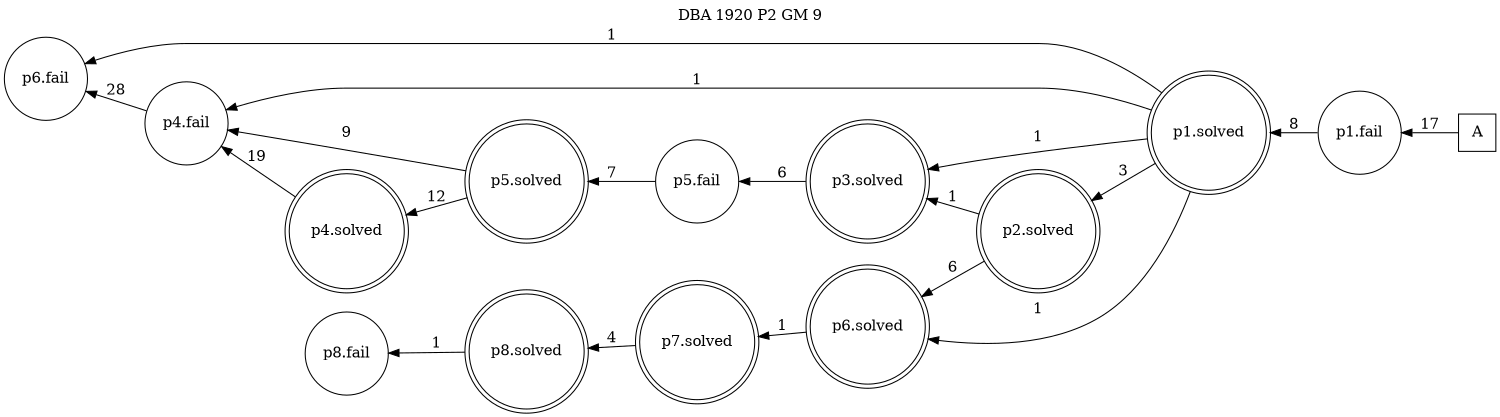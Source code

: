 digraph DBA_1920_P2_GM_9_GOOD {
labelloc="tl"
label= " DBA 1920 P2 GM 9 "
rankdir="RL";
graph [ size=" 10 , 10 !"]

"A" [shape="square" label="A"]
"p1.fail" [shape="circle" label="p1.fail"]
"p1.solved" [shape="doublecircle" label="p1.solved"]
"p2.solved" [shape="doublecircle" label="p2.solved"]
"p3.solved" [shape="doublecircle" label="p3.solved"]
"p5.fail" [shape="circle" label="p5.fail"]
"p5.solved" [shape="doublecircle" label="p5.solved"]
"p4.solved" [shape="doublecircle" label="p4.solved"]
"p4.fail" [shape="circle" label="p4.fail"]
"p6.fail" [shape="circle" label="p6.fail"]
"p6.solved" [shape="doublecircle" label="p6.solved"]
"p7.solved" [shape="doublecircle" label="p7.solved"]
"p8.solved" [shape="doublecircle" label="p8.solved"]
"p8.fail" [shape="circle" label="p8.fail"]
"A" -> "p1.fail" [ label=17]
"p1.fail" -> "p1.solved" [ label=8]
"p1.solved" -> "p2.solved" [ label=3]
"p1.solved" -> "p3.solved" [ label=1]
"p1.solved" -> "p4.fail" [ label=1]
"p1.solved" -> "p6.fail" [ label=1]
"p1.solved" -> "p6.solved" [ label=1]
"p2.solved" -> "p3.solved" [ label=1]
"p2.solved" -> "p6.solved" [ label=6]
"p3.solved" -> "p5.fail" [ label=6]
"p5.fail" -> "p5.solved" [ label=7]
"p5.solved" -> "p4.solved" [ label=12]
"p5.solved" -> "p4.fail" [ label=9]
"p4.solved" -> "p4.fail" [ label=19]
"p4.fail" -> "p6.fail" [ label=28]
"p6.solved" -> "p7.solved" [ label=1]
"p7.solved" -> "p8.solved" [ label=4]
"p8.solved" -> "p8.fail" [ label=1]
}
